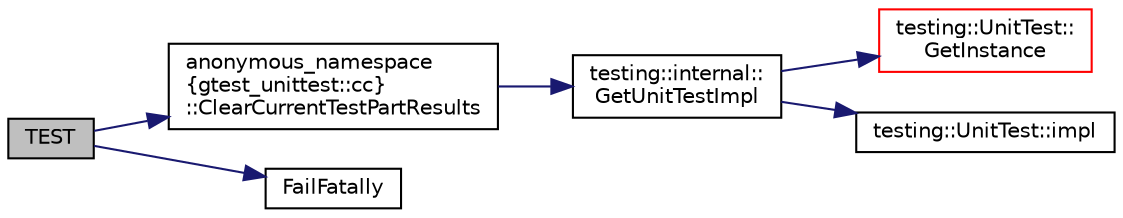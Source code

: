 digraph "TEST"
{
 // INTERACTIVE_SVG=YES
 // LATEX_PDF_SIZE
  bgcolor="transparent";
  edge [fontname="Helvetica",fontsize="10",labelfontname="Helvetica",labelfontsize="10"];
  node [fontname="Helvetica",fontsize="10",shape=record];
  rankdir="LR";
  Node1 [label="TEST",height=0.2,width=0.4,color="black", fillcolor="grey75", style="filled", fontcolor="black",tooltip=" "];
  Node1 -> Node2 [color="midnightblue",fontsize="10",style="solid",fontname="Helvetica"];
  Node2 [label="anonymous_namespace\l\{gtest_unittest::cc\}\l::ClearCurrentTestPartResults",height=0.2,width=0.4,color="black",URL="$d2/da7/namespaceanonymous__namespace_02gtest__unittest_8cc_03.html#a2758cc0cc033a7e9718cd3f3d7f564c4",tooltip=" "];
  Node2 -> Node3 [color="midnightblue",fontsize="10",style="solid",fontname="Helvetica"];
  Node3 [label="testing::internal::\lGetUnitTestImpl",height=0.2,width=0.4,color="black",URL="$d0/da7/namespacetesting_1_1internal.html#a3ae874a4030c4aa27d77d67bf08d9e1d",tooltip=" "];
  Node3 -> Node4 [color="midnightblue",fontsize="10",style="solid",fontname="Helvetica"];
  Node4 [label="testing::UnitTest::\lGetInstance",height=0.2,width=0.4,color="red",URL="$d7/d47/classtesting_1_1_unit_test.html#ad200090b11104aca39f25043701886cf",tooltip=" "];
  Node3 -> Node6 [color="midnightblue",fontsize="10",style="solid",fontname="Helvetica"];
  Node6 [label="testing::UnitTest::impl",height=0.2,width=0.4,color="black",URL="$d7/d47/classtesting_1_1_unit_test.html#a7fc0e26510d98598fc6632b7e66a281d",tooltip=" "];
  Node1 -> Node7 [color="midnightblue",fontsize="10",style="solid",fontname="Helvetica"];
  Node7 [label="FailFatally",height=0.2,width=0.4,color="black",URL="$df/d01/gtest__unittest_8cc.html#a3e54bdc05dfd9b57684116c4a9c1fc1a",tooltip=" "];
}
